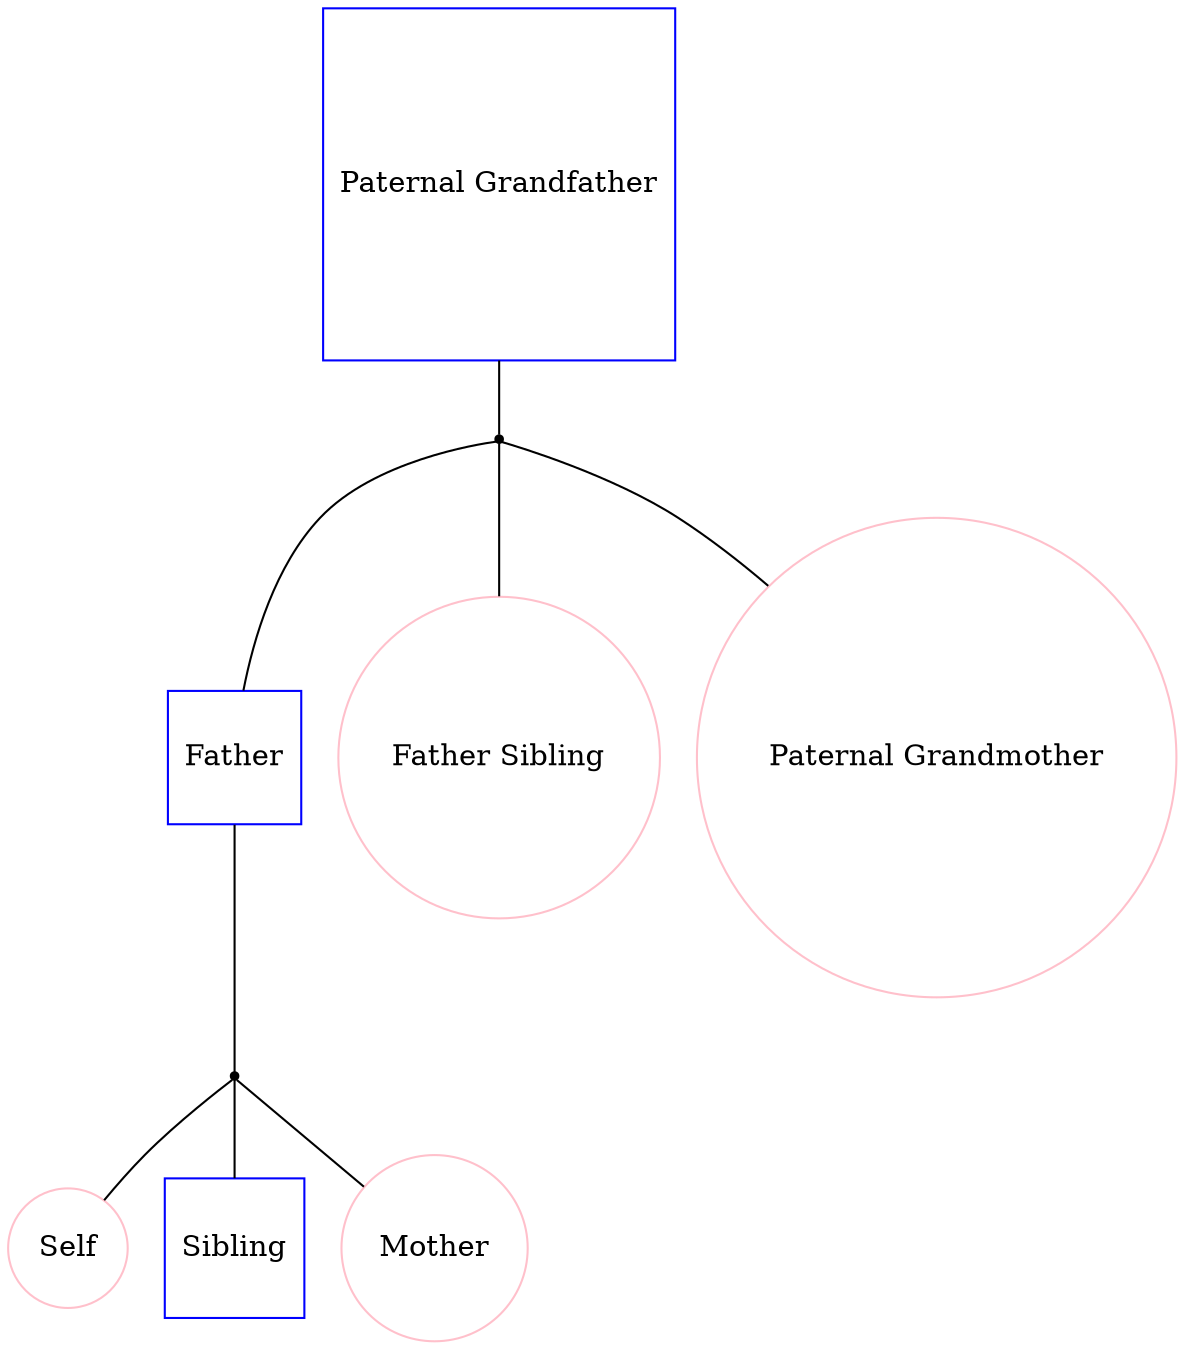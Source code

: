 
graph f19 {
"Self" [shape=oval, regular=1, color="pink"];
"Sibling" [shape=box, regular=1, color="blue"];
"Mother" [shape=oval, regular=1, color="pink"];
"Father" [shape=box, regular=1, color="blue"];
"Father Sibling" [shape=oval, regular=1, color="pink"];
"Paternal Grandmother" [shape=oval, regular=1, color="pink"];
"Paternal Grandfather" [shape=box, regular=1, color="blue"];

"father+mother" [shape=point];
"paternalgrandfather+paternalgrandmother" [shape=point];

"Father" -- "father+mother" -- "Mother";
"Paternal Grandfather" -- "paternalgrandfather+paternalgrandmother" -- "Paternal Grandmother";

"father+mother" -- "Self";
"father+mother" -- "Sibling";
"paternalgrandfather+paternalgrandmother" -- "Father";
"paternalgrandfather+paternalgrandmother" -- "Father Sibling";
}
    